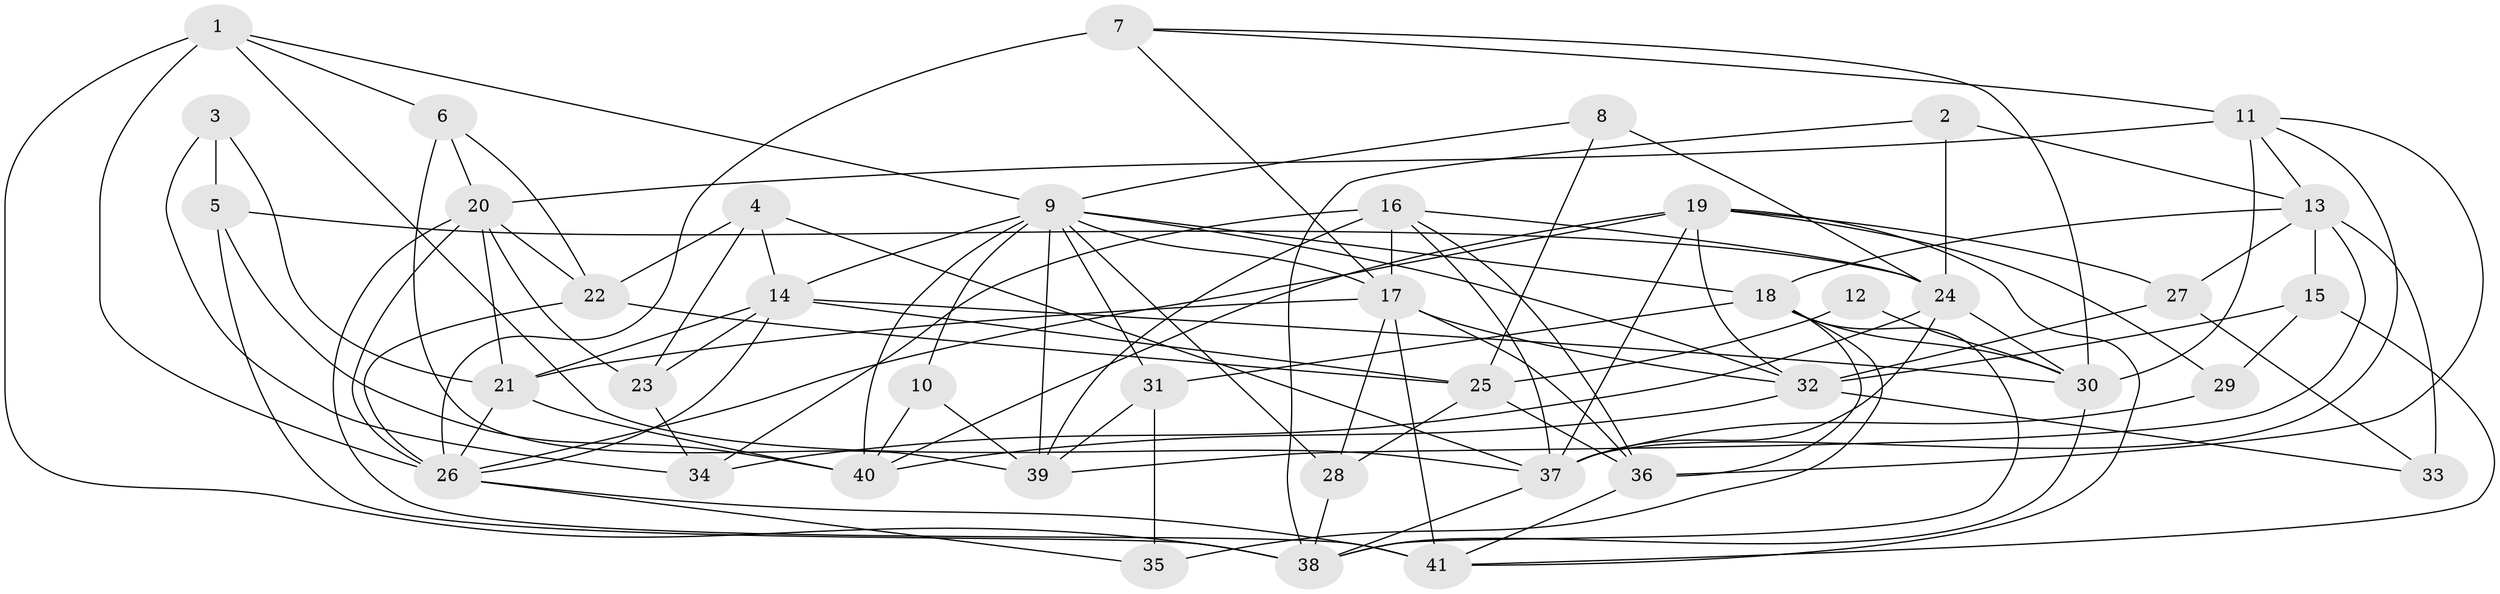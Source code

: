 // original degree distribution, {7: 0.06097560975609756, 3: 0.1951219512195122, 4: 0.3170731707317073, 5: 0.15853658536585366, 6: 0.0975609756097561, 2: 0.17073170731707318}
// Generated by graph-tools (version 1.1) at 2025/02/03/09/25 03:02:03]
// undirected, 41 vertices, 110 edges
graph export_dot {
graph [start="1"]
  node [color=gray90,style=filled];
  1;
  2;
  3;
  4;
  5;
  6;
  7;
  8;
  9;
  10;
  11;
  12;
  13;
  14;
  15;
  16;
  17;
  18;
  19;
  20;
  21;
  22;
  23;
  24;
  25;
  26;
  27;
  28;
  29;
  30;
  31;
  32;
  33;
  34;
  35;
  36;
  37;
  38;
  39;
  40;
  41;
  1 -- 6 [weight=1.0];
  1 -- 9 [weight=1.0];
  1 -- 26 [weight=1.0];
  1 -- 37 [weight=1.0];
  1 -- 38 [weight=2.0];
  2 -- 13 [weight=1.0];
  2 -- 24 [weight=1.0];
  2 -- 38 [weight=1.0];
  3 -- 5 [weight=1.0];
  3 -- 21 [weight=1.0];
  3 -- 34 [weight=1.0];
  4 -- 14 [weight=1.0];
  4 -- 22 [weight=1.0];
  4 -- 23 [weight=1.0];
  4 -- 37 [weight=1.0];
  5 -- 24 [weight=1.0];
  5 -- 38 [weight=1.0];
  5 -- 40 [weight=1.0];
  6 -- 20 [weight=1.0];
  6 -- 22 [weight=1.0];
  6 -- 39 [weight=1.0];
  7 -- 11 [weight=1.0];
  7 -- 17 [weight=1.0];
  7 -- 26 [weight=2.0];
  7 -- 30 [weight=1.0];
  8 -- 9 [weight=2.0];
  8 -- 24 [weight=1.0];
  8 -- 25 [weight=2.0];
  9 -- 10 [weight=1.0];
  9 -- 14 [weight=1.0];
  9 -- 17 [weight=1.0];
  9 -- 18 [weight=1.0];
  9 -- 28 [weight=1.0];
  9 -- 31 [weight=1.0];
  9 -- 32 [weight=1.0];
  9 -- 39 [weight=1.0];
  9 -- 40 [weight=1.0];
  10 -- 39 [weight=1.0];
  10 -- 40 [weight=1.0];
  11 -- 13 [weight=1.0];
  11 -- 20 [weight=1.0];
  11 -- 30 [weight=2.0];
  11 -- 36 [weight=1.0];
  11 -- 37 [weight=1.0];
  12 -- 25 [weight=1.0];
  12 -- 30 [weight=1.0];
  13 -- 15 [weight=1.0];
  13 -- 18 [weight=1.0];
  13 -- 27 [weight=1.0];
  13 -- 33 [weight=1.0];
  13 -- 39 [weight=1.0];
  14 -- 21 [weight=1.0];
  14 -- 23 [weight=1.0];
  14 -- 25 [weight=1.0];
  14 -- 26 [weight=1.0];
  14 -- 30 [weight=1.0];
  15 -- 29 [weight=1.0];
  15 -- 32 [weight=1.0];
  15 -- 41 [weight=1.0];
  16 -- 17 [weight=1.0];
  16 -- 24 [weight=1.0];
  16 -- 34 [weight=2.0];
  16 -- 36 [weight=1.0];
  16 -- 37 [weight=1.0];
  16 -- 39 [weight=1.0];
  17 -- 21 [weight=1.0];
  17 -- 28 [weight=1.0];
  17 -- 32 [weight=1.0];
  17 -- 36 [weight=1.0];
  17 -- 41 [weight=1.0];
  18 -- 30 [weight=1.0];
  18 -- 31 [weight=1.0];
  18 -- 35 [weight=1.0];
  18 -- 36 [weight=1.0];
  18 -- 38 [weight=1.0];
  19 -- 26 [weight=1.0];
  19 -- 27 [weight=1.0];
  19 -- 29 [weight=1.0];
  19 -- 32 [weight=2.0];
  19 -- 37 [weight=1.0];
  19 -- 40 [weight=1.0];
  19 -- 41 [weight=1.0];
  20 -- 21 [weight=1.0];
  20 -- 22 [weight=1.0];
  20 -- 23 [weight=1.0];
  20 -- 26 [weight=1.0];
  20 -- 41 [weight=1.0];
  21 -- 26 [weight=1.0];
  21 -- 40 [weight=1.0];
  22 -- 25 [weight=1.0];
  22 -- 26 [weight=1.0];
  23 -- 34 [weight=2.0];
  24 -- 30 [weight=1.0];
  24 -- 34 [weight=1.0];
  24 -- 37 [weight=1.0];
  25 -- 28 [weight=1.0];
  25 -- 36 [weight=1.0];
  26 -- 35 [weight=1.0];
  26 -- 41 [weight=1.0];
  27 -- 32 [weight=2.0];
  27 -- 33 [weight=2.0];
  28 -- 38 [weight=1.0];
  29 -- 37 [weight=1.0];
  30 -- 38 [weight=1.0];
  31 -- 35 [weight=1.0];
  31 -- 39 [weight=1.0];
  32 -- 33 [weight=1.0];
  32 -- 40 [weight=1.0];
  36 -- 41 [weight=1.0];
  37 -- 38 [weight=1.0];
}
